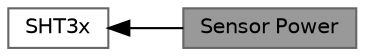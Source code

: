 digraph "Sensor Power"
{
 // LATEX_PDF_SIZE
  bgcolor="transparent";
  edge [fontname=Helvetica,fontsize=10,labelfontname=Helvetica,labelfontsize=10];
  node [fontname=Helvetica,fontsize=10,shape=box,height=0.2,width=0.4];
  rankdir=LR;
  Node2 [id="Node000002",label="SHT3x",height=0.2,width=0.4,color="grey40", fillcolor="white", style="filled",URL="$group__sht3x.html",tooltip="Product Overview and Sensor API Source Code"];
  Node1 [id="Node000001",label="Sensor Power",height=0.2,width=0.4,color="gray40", fillcolor="grey60", style="filled", fontcolor="black",tooltip="Generic API for configuring sensor power mode."];
  Node2->Node1 [shape=plaintext, dir="back", style="solid"];
}
